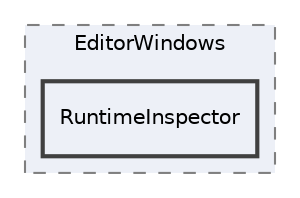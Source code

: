 digraph "Editor/UI/EditorWindows/RuntimeInspector"
{
 // LATEX_PDF_SIZE
  edge [fontname="Helvetica",fontsize="10",labelfontname="Helvetica",labelfontsize="10"];
  node [fontname="Helvetica",fontsize="10",shape=record];
  compound=true
  subgraph clusterdir_37c42c05ef4c9eddc2ac69b06612e95a {
    graph [ bgcolor="#edf0f7", pencolor="grey50", style="filled,dashed,", label="EditorWindows", fontname="Helvetica", fontsize="10", URL="dir_37c42c05ef4c9eddc2ac69b06612e95a.html"]
  dir_e58bac0199165d6753d15c89cf2ac871 [shape=box, label="RuntimeInspector", style="filled,bold,", fillcolor="#edf0f7", color="grey25", URL="dir_e58bac0199165d6753d15c89cf2ac871.html"];
  }
}
